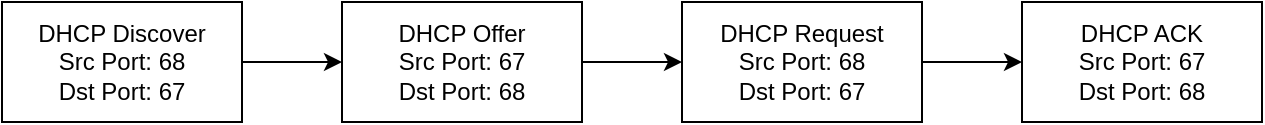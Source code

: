 <mxfile version="14.6.13" type="device"><diagram id="Qcx8xEFBUPfwuzv44XnE" name="Page-1"><mxGraphModel dx="1567" dy="633" grid="1" gridSize="10" guides="1" tooltips="1" connect="1" arrows="1" fold="1" page="1" pageScale="1" pageWidth="827" pageHeight="1169" math="0" shadow="0"><root><mxCell id="0"/><mxCell id="1" parent="0"/><mxCell id="iAtczTVoEs5PtWlJ_crH-10" style="edgeStyle=orthogonalEdgeStyle;rounded=0;orthogonalLoop=1;jettySize=auto;html=1;exitX=1;exitY=0.5;exitDx=0;exitDy=0;entryX=0;entryY=0.5;entryDx=0;entryDy=0;" edge="1" parent="1" source="iAtczTVoEs5PtWlJ_crH-1" target="iAtczTVoEs5PtWlJ_crH-2"><mxGeometry relative="1" as="geometry"/></mxCell><mxCell id="iAtczTVoEs5PtWlJ_crH-1" value="DHCP Discover&lt;br&gt;Src Port: 68&lt;br&gt;Dst Port: 67" style="rounded=0;whiteSpace=wrap;html=1;" vertex="1" parent="1"><mxGeometry x="60" y="350" width="120" height="60" as="geometry"/></mxCell><mxCell id="iAtczTVoEs5PtWlJ_crH-11" style="edgeStyle=orthogonalEdgeStyle;rounded=0;orthogonalLoop=1;jettySize=auto;html=1;exitX=1;exitY=0.5;exitDx=0;exitDy=0;entryX=0;entryY=0.5;entryDx=0;entryDy=0;" edge="1" parent="1" source="iAtczTVoEs5PtWlJ_crH-2" target="iAtczTVoEs5PtWlJ_crH-3"><mxGeometry relative="1" as="geometry"/></mxCell><mxCell id="iAtczTVoEs5PtWlJ_crH-2" value="DHCP Offer&lt;br&gt;Src Port: 67&lt;br&gt;Dst Port: 68" style="rounded=0;whiteSpace=wrap;html=1;" vertex="1" parent="1"><mxGeometry x="230" y="350" width="120" height="60" as="geometry"/></mxCell><mxCell id="iAtczTVoEs5PtWlJ_crH-12" style="edgeStyle=orthogonalEdgeStyle;rounded=0;orthogonalLoop=1;jettySize=auto;html=1;exitX=1;exitY=0.5;exitDx=0;exitDy=0;entryX=0;entryY=0.5;entryDx=0;entryDy=0;" edge="1" parent="1" source="iAtczTVoEs5PtWlJ_crH-3" target="iAtczTVoEs5PtWlJ_crH-9"><mxGeometry relative="1" as="geometry"/></mxCell><mxCell id="iAtczTVoEs5PtWlJ_crH-3" value="DHCP Request&lt;br&gt;Src Port: 68&lt;br&gt;Dst Port: 67" style="rounded=0;whiteSpace=wrap;html=1;" vertex="1" parent="1"><mxGeometry x="400" y="350" width="120" height="60" as="geometry"/></mxCell><mxCell id="iAtczTVoEs5PtWlJ_crH-9" value="DHCP ACK&lt;br&gt;Src Port: 67&lt;br&gt;Dst Port: 68" style="rounded=0;whiteSpace=wrap;html=1;" vertex="1" parent="1"><mxGeometry x="570" y="350" width="120" height="60" as="geometry"/></mxCell></root></mxGraphModel></diagram></mxfile>